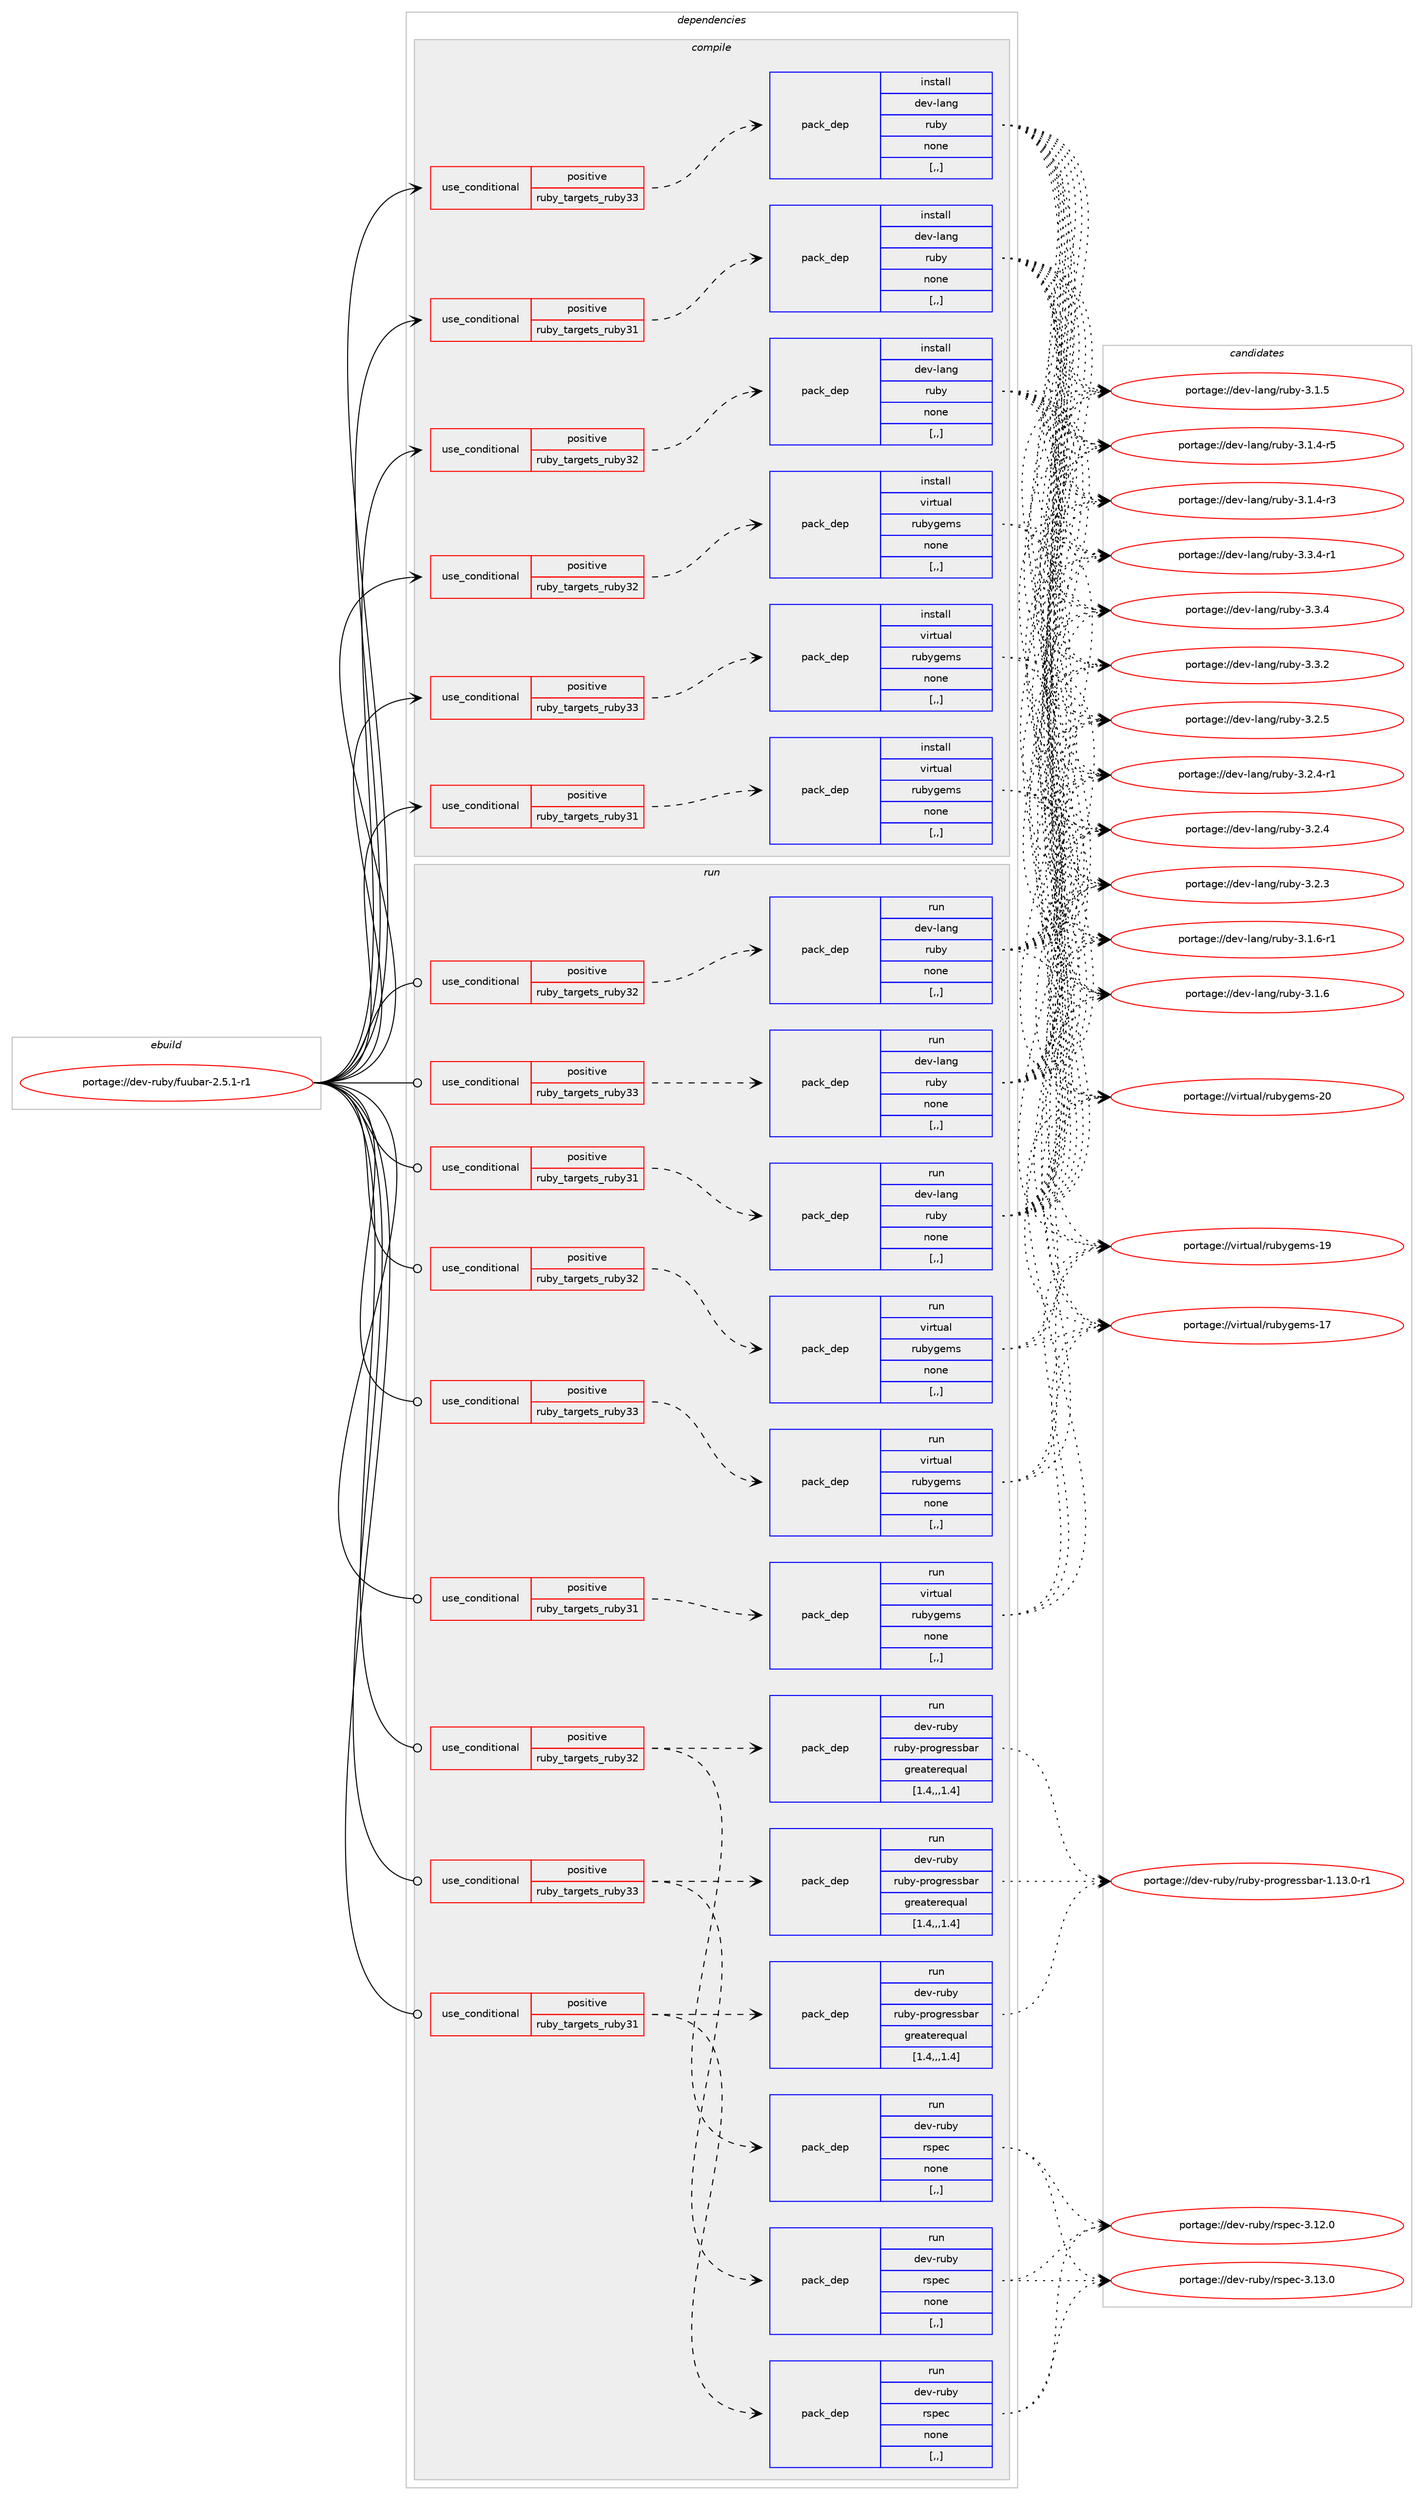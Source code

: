 digraph prolog {

# *************
# Graph options
# *************

newrank=true;
concentrate=true;
compound=true;
graph [rankdir=LR,fontname=Helvetica,fontsize=10,ranksep=1.5];#, ranksep=2.5, nodesep=0.2];
edge  [arrowhead=vee];
node  [fontname=Helvetica,fontsize=10];

# **********
# The ebuild
# **********

subgraph cluster_leftcol {
color=gray;
label=<<i>ebuild</i>>;
id [label="portage://dev-ruby/fuubar-2.5.1-r1", color=red, width=4, href="../dev-ruby/fuubar-2.5.1-r1.svg"];
}

# ****************
# The dependencies
# ****************

subgraph cluster_midcol {
color=gray;
label=<<i>dependencies</i>>;
subgraph cluster_compile {
fillcolor="#eeeeee";
style=filled;
label=<<i>compile</i>>;
subgraph cond48208 {
dependency184794 [label=<<TABLE BORDER="0" CELLBORDER="1" CELLSPACING="0" CELLPADDING="4"><TR><TD ROWSPAN="3" CELLPADDING="10">use_conditional</TD></TR><TR><TD>positive</TD></TR><TR><TD>ruby_targets_ruby31</TD></TR></TABLE>>, shape=none, color=red];
subgraph pack135257 {
dependency184795 [label=<<TABLE BORDER="0" CELLBORDER="1" CELLSPACING="0" CELLPADDING="4" WIDTH="220"><TR><TD ROWSPAN="6" CELLPADDING="30">pack_dep</TD></TR><TR><TD WIDTH="110">install</TD></TR><TR><TD>dev-lang</TD></TR><TR><TD>ruby</TD></TR><TR><TD>none</TD></TR><TR><TD>[,,]</TD></TR></TABLE>>, shape=none, color=blue];
}
dependency184794:e -> dependency184795:w [weight=20,style="dashed",arrowhead="vee"];
}
id:e -> dependency184794:w [weight=20,style="solid",arrowhead="vee"];
subgraph cond48209 {
dependency184796 [label=<<TABLE BORDER="0" CELLBORDER="1" CELLSPACING="0" CELLPADDING="4"><TR><TD ROWSPAN="3" CELLPADDING="10">use_conditional</TD></TR><TR><TD>positive</TD></TR><TR><TD>ruby_targets_ruby31</TD></TR></TABLE>>, shape=none, color=red];
subgraph pack135258 {
dependency184797 [label=<<TABLE BORDER="0" CELLBORDER="1" CELLSPACING="0" CELLPADDING="4" WIDTH="220"><TR><TD ROWSPAN="6" CELLPADDING="30">pack_dep</TD></TR><TR><TD WIDTH="110">install</TD></TR><TR><TD>virtual</TD></TR><TR><TD>rubygems</TD></TR><TR><TD>none</TD></TR><TR><TD>[,,]</TD></TR></TABLE>>, shape=none, color=blue];
}
dependency184796:e -> dependency184797:w [weight=20,style="dashed",arrowhead="vee"];
}
id:e -> dependency184796:w [weight=20,style="solid",arrowhead="vee"];
subgraph cond48210 {
dependency184798 [label=<<TABLE BORDER="0" CELLBORDER="1" CELLSPACING="0" CELLPADDING="4"><TR><TD ROWSPAN="3" CELLPADDING="10">use_conditional</TD></TR><TR><TD>positive</TD></TR><TR><TD>ruby_targets_ruby32</TD></TR></TABLE>>, shape=none, color=red];
subgraph pack135259 {
dependency184799 [label=<<TABLE BORDER="0" CELLBORDER="1" CELLSPACING="0" CELLPADDING="4" WIDTH="220"><TR><TD ROWSPAN="6" CELLPADDING="30">pack_dep</TD></TR><TR><TD WIDTH="110">install</TD></TR><TR><TD>dev-lang</TD></TR><TR><TD>ruby</TD></TR><TR><TD>none</TD></TR><TR><TD>[,,]</TD></TR></TABLE>>, shape=none, color=blue];
}
dependency184798:e -> dependency184799:w [weight=20,style="dashed",arrowhead="vee"];
}
id:e -> dependency184798:w [weight=20,style="solid",arrowhead="vee"];
subgraph cond48211 {
dependency184800 [label=<<TABLE BORDER="0" CELLBORDER="1" CELLSPACING="0" CELLPADDING="4"><TR><TD ROWSPAN="3" CELLPADDING="10">use_conditional</TD></TR><TR><TD>positive</TD></TR><TR><TD>ruby_targets_ruby32</TD></TR></TABLE>>, shape=none, color=red];
subgraph pack135260 {
dependency184801 [label=<<TABLE BORDER="0" CELLBORDER="1" CELLSPACING="0" CELLPADDING="4" WIDTH="220"><TR><TD ROWSPAN="6" CELLPADDING="30">pack_dep</TD></TR><TR><TD WIDTH="110">install</TD></TR><TR><TD>virtual</TD></TR><TR><TD>rubygems</TD></TR><TR><TD>none</TD></TR><TR><TD>[,,]</TD></TR></TABLE>>, shape=none, color=blue];
}
dependency184800:e -> dependency184801:w [weight=20,style="dashed",arrowhead="vee"];
}
id:e -> dependency184800:w [weight=20,style="solid",arrowhead="vee"];
subgraph cond48212 {
dependency184802 [label=<<TABLE BORDER="0" CELLBORDER="1" CELLSPACING="0" CELLPADDING="4"><TR><TD ROWSPAN="3" CELLPADDING="10">use_conditional</TD></TR><TR><TD>positive</TD></TR><TR><TD>ruby_targets_ruby33</TD></TR></TABLE>>, shape=none, color=red];
subgraph pack135261 {
dependency184803 [label=<<TABLE BORDER="0" CELLBORDER="1" CELLSPACING="0" CELLPADDING="4" WIDTH="220"><TR><TD ROWSPAN="6" CELLPADDING="30">pack_dep</TD></TR><TR><TD WIDTH="110">install</TD></TR><TR><TD>dev-lang</TD></TR><TR><TD>ruby</TD></TR><TR><TD>none</TD></TR><TR><TD>[,,]</TD></TR></TABLE>>, shape=none, color=blue];
}
dependency184802:e -> dependency184803:w [weight=20,style="dashed",arrowhead="vee"];
}
id:e -> dependency184802:w [weight=20,style="solid",arrowhead="vee"];
subgraph cond48213 {
dependency184804 [label=<<TABLE BORDER="0" CELLBORDER="1" CELLSPACING="0" CELLPADDING="4"><TR><TD ROWSPAN="3" CELLPADDING="10">use_conditional</TD></TR><TR><TD>positive</TD></TR><TR><TD>ruby_targets_ruby33</TD></TR></TABLE>>, shape=none, color=red];
subgraph pack135262 {
dependency184805 [label=<<TABLE BORDER="0" CELLBORDER="1" CELLSPACING="0" CELLPADDING="4" WIDTH="220"><TR><TD ROWSPAN="6" CELLPADDING="30">pack_dep</TD></TR><TR><TD WIDTH="110">install</TD></TR><TR><TD>virtual</TD></TR><TR><TD>rubygems</TD></TR><TR><TD>none</TD></TR><TR><TD>[,,]</TD></TR></TABLE>>, shape=none, color=blue];
}
dependency184804:e -> dependency184805:w [weight=20,style="dashed",arrowhead="vee"];
}
id:e -> dependency184804:w [weight=20,style="solid",arrowhead="vee"];
}
subgraph cluster_compileandrun {
fillcolor="#eeeeee";
style=filled;
label=<<i>compile and run</i>>;
}
subgraph cluster_run {
fillcolor="#eeeeee";
style=filled;
label=<<i>run</i>>;
subgraph cond48214 {
dependency184806 [label=<<TABLE BORDER="0" CELLBORDER="1" CELLSPACING="0" CELLPADDING="4"><TR><TD ROWSPAN="3" CELLPADDING="10">use_conditional</TD></TR><TR><TD>positive</TD></TR><TR><TD>ruby_targets_ruby31</TD></TR></TABLE>>, shape=none, color=red];
subgraph pack135263 {
dependency184807 [label=<<TABLE BORDER="0" CELLBORDER="1" CELLSPACING="0" CELLPADDING="4" WIDTH="220"><TR><TD ROWSPAN="6" CELLPADDING="30">pack_dep</TD></TR><TR><TD WIDTH="110">run</TD></TR><TR><TD>dev-lang</TD></TR><TR><TD>ruby</TD></TR><TR><TD>none</TD></TR><TR><TD>[,,]</TD></TR></TABLE>>, shape=none, color=blue];
}
dependency184806:e -> dependency184807:w [weight=20,style="dashed",arrowhead="vee"];
}
id:e -> dependency184806:w [weight=20,style="solid",arrowhead="odot"];
subgraph cond48215 {
dependency184808 [label=<<TABLE BORDER="0" CELLBORDER="1" CELLSPACING="0" CELLPADDING="4"><TR><TD ROWSPAN="3" CELLPADDING="10">use_conditional</TD></TR><TR><TD>positive</TD></TR><TR><TD>ruby_targets_ruby31</TD></TR></TABLE>>, shape=none, color=red];
subgraph pack135264 {
dependency184809 [label=<<TABLE BORDER="0" CELLBORDER="1" CELLSPACING="0" CELLPADDING="4" WIDTH="220"><TR><TD ROWSPAN="6" CELLPADDING="30">pack_dep</TD></TR><TR><TD WIDTH="110">run</TD></TR><TR><TD>dev-ruby</TD></TR><TR><TD>rspec</TD></TR><TR><TD>none</TD></TR><TR><TD>[,,]</TD></TR></TABLE>>, shape=none, color=blue];
}
dependency184808:e -> dependency184809:w [weight=20,style="dashed",arrowhead="vee"];
subgraph pack135265 {
dependency184810 [label=<<TABLE BORDER="0" CELLBORDER="1" CELLSPACING="0" CELLPADDING="4" WIDTH="220"><TR><TD ROWSPAN="6" CELLPADDING="30">pack_dep</TD></TR><TR><TD WIDTH="110">run</TD></TR><TR><TD>dev-ruby</TD></TR><TR><TD>ruby-progressbar</TD></TR><TR><TD>greaterequal</TD></TR><TR><TD>[1.4,,,1.4]</TD></TR></TABLE>>, shape=none, color=blue];
}
dependency184808:e -> dependency184810:w [weight=20,style="dashed",arrowhead="vee"];
}
id:e -> dependency184808:w [weight=20,style="solid",arrowhead="odot"];
subgraph cond48216 {
dependency184811 [label=<<TABLE BORDER="0" CELLBORDER="1" CELLSPACING="0" CELLPADDING="4"><TR><TD ROWSPAN="3" CELLPADDING="10">use_conditional</TD></TR><TR><TD>positive</TD></TR><TR><TD>ruby_targets_ruby31</TD></TR></TABLE>>, shape=none, color=red];
subgraph pack135266 {
dependency184812 [label=<<TABLE BORDER="0" CELLBORDER="1" CELLSPACING="0" CELLPADDING="4" WIDTH="220"><TR><TD ROWSPAN="6" CELLPADDING="30">pack_dep</TD></TR><TR><TD WIDTH="110">run</TD></TR><TR><TD>virtual</TD></TR><TR><TD>rubygems</TD></TR><TR><TD>none</TD></TR><TR><TD>[,,]</TD></TR></TABLE>>, shape=none, color=blue];
}
dependency184811:e -> dependency184812:w [weight=20,style="dashed",arrowhead="vee"];
}
id:e -> dependency184811:w [weight=20,style="solid",arrowhead="odot"];
subgraph cond48217 {
dependency184813 [label=<<TABLE BORDER="0" CELLBORDER="1" CELLSPACING="0" CELLPADDING="4"><TR><TD ROWSPAN="3" CELLPADDING="10">use_conditional</TD></TR><TR><TD>positive</TD></TR><TR><TD>ruby_targets_ruby32</TD></TR></TABLE>>, shape=none, color=red];
subgraph pack135267 {
dependency184814 [label=<<TABLE BORDER="0" CELLBORDER="1" CELLSPACING="0" CELLPADDING="4" WIDTH="220"><TR><TD ROWSPAN="6" CELLPADDING="30">pack_dep</TD></TR><TR><TD WIDTH="110">run</TD></TR><TR><TD>dev-lang</TD></TR><TR><TD>ruby</TD></TR><TR><TD>none</TD></TR><TR><TD>[,,]</TD></TR></TABLE>>, shape=none, color=blue];
}
dependency184813:e -> dependency184814:w [weight=20,style="dashed",arrowhead="vee"];
}
id:e -> dependency184813:w [weight=20,style="solid",arrowhead="odot"];
subgraph cond48218 {
dependency184815 [label=<<TABLE BORDER="0" CELLBORDER="1" CELLSPACING="0" CELLPADDING="4"><TR><TD ROWSPAN="3" CELLPADDING="10">use_conditional</TD></TR><TR><TD>positive</TD></TR><TR><TD>ruby_targets_ruby32</TD></TR></TABLE>>, shape=none, color=red];
subgraph pack135268 {
dependency184816 [label=<<TABLE BORDER="0" CELLBORDER="1" CELLSPACING="0" CELLPADDING="4" WIDTH="220"><TR><TD ROWSPAN="6" CELLPADDING="30">pack_dep</TD></TR><TR><TD WIDTH="110">run</TD></TR><TR><TD>dev-ruby</TD></TR><TR><TD>rspec</TD></TR><TR><TD>none</TD></TR><TR><TD>[,,]</TD></TR></TABLE>>, shape=none, color=blue];
}
dependency184815:e -> dependency184816:w [weight=20,style="dashed",arrowhead="vee"];
subgraph pack135269 {
dependency184817 [label=<<TABLE BORDER="0" CELLBORDER="1" CELLSPACING="0" CELLPADDING="4" WIDTH="220"><TR><TD ROWSPAN="6" CELLPADDING="30">pack_dep</TD></TR><TR><TD WIDTH="110">run</TD></TR><TR><TD>dev-ruby</TD></TR><TR><TD>ruby-progressbar</TD></TR><TR><TD>greaterequal</TD></TR><TR><TD>[1.4,,,1.4]</TD></TR></TABLE>>, shape=none, color=blue];
}
dependency184815:e -> dependency184817:w [weight=20,style="dashed",arrowhead="vee"];
}
id:e -> dependency184815:w [weight=20,style="solid",arrowhead="odot"];
subgraph cond48219 {
dependency184818 [label=<<TABLE BORDER="0" CELLBORDER="1" CELLSPACING="0" CELLPADDING="4"><TR><TD ROWSPAN="3" CELLPADDING="10">use_conditional</TD></TR><TR><TD>positive</TD></TR><TR><TD>ruby_targets_ruby32</TD></TR></TABLE>>, shape=none, color=red];
subgraph pack135270 {
dependency184819 [label=<<TABLE BORDER="0" CELLBORDER="1" CELLSPACING="0" CELLPADDING="4" WIDTH="220"><TR><TD ROWSPAN="6" CELLPADDING="30">pack_dep</TD></TR><TR><TD WIDTH="110">run</TD></TR><TR><TD>virtual</TD></TR><TR><TD>rubygems</TD></TR><TR><TD>none</TD></TR><TR><TD>[,,]</TD></TR></TABLE>>, shape=none, color=blue];
}
dependency184818:e -> dependency184819:w [weight=20,style="dashed",arrowhead="vee"];
}
id:e -> dependency184818:w [weight=20,style="solid",arrowhead="odot"];
subgraph cond48220 {
dependency184820 [label=<<TABLE BORDER="0" CELLBORDER="1" CELLSPACING="0" CELLPADDING="4"><TR><TD ROWSPAN="3" CELLPADDING="10">use_conditional</TD></TR><TR><TD>positive</TD></TR><TR><TD>ruby_targets_ruby33</TD></TR></TABLE>>, shape=none, color=red];
subgraph pack135271 {
dependency184821 [label=<<TABLE BORDER="0" CELLBORDER="1" CELLSPACING="0" CELLPADDING="4" WIDTH="220"><TR><TD ROWSPAN="6" CELLPADDING="30">pack_dep</TD></TR><TR><TD WIDTH="110">run</TD></TR><TR><TD>dev-lang</TD></TR><TR><TD>ruby</TD></TR><TR><TD>none</TD></TR><TR><TD>[,,]</TD></TR></TABLE>>, shape=none, color=blue];
}
dependency184820:e -> dependency184821:w [weight=20,style="dashed",arrowhead="vee"];
}
id:e -> dependency184820:w [weight=20,style="solid",arrowhead="odot"];
subgraph cond48221 {
dependency184822 [label=<<TABLE BORDER="0" CELLBORDER="1" CELLSPACING="0" CELLPADDING="4"><TR><TD ROWSPAN="3" CELLPADDING="10">use_conditional</TD></TR><TR><TD>positive</TD></TR><TR><TD>ruby_targets_ruby33</TD></TR></TABLE>>, shape=none, color=red];
subgraph pack135272 {
dependency184823 [label=<<TABLE BORDER="0" CELLBORDER="1" CELLSPACING="0" CELLPADDING="4" WIDTH="220"><TR><TD ROWSPAN="6" CELLPADDING="30">pack_dep</TD></TR><TR><TD WIDTH="110">run</TD></TR><TR><TD>dev-ruby</TD></TR><TR><TD>rspec</TD></TR><TR><TD>none</TD></TR><TR><TD>[,,]</TD></TR></TABLE>>, shape=none, color=blue];
}
dependency184822:e -> dependency184823:w [weight=20,style="dashed",arrowhead="vee"];
subgraph pack135273 {
dependency184824 [label=<<TABLE BORDER="0" CELLBORDER="1" CELLSPACING="0" CELLPADDING="4" WIDTH="220"><TR><TD ROWSPAN="6" CELLPADDING="30">pack_dep</TD></TR><TR><TD WIDTH="110">run</TD></TR><TR><TD>dev-ruby</TD></TR><TR><TD>ruby-progressbar</TD></TR><TR><TD>greaterequal</TD></TR><TR><TD>[1.4,,,1.4]</TD></TR></TABLE>>, shape=none, color=blue];
}
dependency184822:e -> dependency184824:w [weight=20,style="dashed",arrowhead="vee"];
}
id:e -> dependency184822:w [weight=20,style="solid",arrowhead="odot"];
subgraph cond48222 {
dependency184825 [label=<<TABLE BORDER="0" CELLBORDER="1" CELLSPACING="0" CELLPADDING="4"><TR><TD ROWSPAN="3" CELLPADDING="10">use_conditional</TD></TR><TR><TD>positive</TD></TR><TR><TD>ruby_targets_ruby33</TD></TR></TABLE>>, shape=none, color=red];
subgraph pack135274 {
dependency184826 [label=<<TABLE BORDER="0" CELLBORDER="1" CELLSPACING="0" CELLPADDING="4" WIDTH="220"><TR><TD ROWSPAN="6" CELLPADDING="30">pack_dep</TD></TR><TR><TD WIDTH="110">run</TD></TR><TR><TD>virtual</TD></TR><TR><TD>rubygems</TD></TR><TR><TD>none</TD></TR><TR><TD>[,,]</TD></TR></TABLE>>, shape=none, color=blue];
}
dependency184825:e -> dependency184826:w [weight=20,style="dashed",arrowhead="vee"];
}
id:e -> dependency184825:w [weight=20,style="solid",arrowhead="odot"];
}
}

# **************
# The candidates
# **************

subgraph cluster_choices {
rank=same;
color=gray;
label=<<i>candidates</i>>;

subgraph choice135257 {
color=black;
nodesep=1;
choice100101118451089711010347114117981214551465146524511449 [label="portage://dev-lang/ruby-3.3.4-r1", color=red, width=4,href="../dev-lang/ruby-3.3.4-r1.svg"];
choice10010111845108971101034711411798121455146514652 [label="portage://dev-lang/ruby-3.3.4", color=red, width=4,href="../dev-lang/ruby-3.3.4.svg"];
choice10010111845108971101034711411798121455146514650 [label="portage://dev-lang/ruby-3.3.2", color=red, width=4,href="../dev-lang/ruby-3.3.2.svg"];
choice10010111845108971101034711411798121455146504653 [label="portage://dev-lang/ruby-3.2.5", color=red, width=4,href="../dev-lang/ruby-3.2.5.svg"];
choice100101118451089711010347114117981214551465046524511449 [label="portage://dev-lang/ruby-3.2.4-r1", color=red, width=4,href="../dev-lang/ruby-3.2.4-r1.svg"];
choice10010111845108971101034711411798121455146504652 [label="portage://dev-lang/ruby-3.2.4", color=red, width=4,href="../dev-lang/ruby-3.2.4.svg"];
choice10010111845108971101034711411798121455146504651 [label="portage://dev-lang/ruby-3.2.3", color=red, width=4,href="../dev-lang/ruby-3.2.3.svg"];
choice100101118451089711010347114117981214551464946544511449 [label="portage://dev-lang/ruby-3.1.6-r1", color=red, width=4,href="../dev-lang/ruby-3.1.6-r1.svg"];
choice10010111845108971101034711411798121455146494654 [label="portage://dev-lang/ruby-3.1.6", color=red, width=4,href="../dev-lang/ruby-3.1.6.svg"];
choice10010111845108971101034711411798121455146494653 [label="portage://dev-lang/ruby-3.1.5", color=red, width=4,href="../dev-lang/ruby-3.1.5.svg"];
choice100101118451089711010347114117981214551464946524511453 [label="portage://dev-lang/ruby-3.1.4-r5", color=red, width=4,href="../dev-lang/ruby-3.1.4-r5.svg"];
choice100101118451089711010347114117981214551464946524511451 [label="portage://dev-lang/ruby-3.1.4-r3", color=red, width=4,href="../dev-lang/ruby-3.1.4-r3.svg"];
dependency184795:e -> choice100101118451089711010347114117981214551465146524511449:w [style=dotted,weight="100"];
dependency184795:e -> choice10010111845108971101034711411798121455146514652:w [style=dotted,weight="100"];
dependency184795:e -> choice10010111845108971101034711411798121455146514650:w [style=dotted,weight="100"];
dependency184795:e -> choice10010111845108971101034711411798121455146504653:w [style=dotted,weight="100"];
dependency184795:e -> choice100101118451089711010347114117981214551465046524511449:w [style=dotted,weight="100"];
dependency184795:e -> choice10010111845108971101034711411798121455146504652:w [style=dotted,weight="100"];
dependency184795:e -> choice10010111845108971101034711411798121455146504651:w [style=dotted,weight="100"];
dependency184795:e -> choice100101118451089711010347114117981214551464946544511449:w [style=dotted,weight="100"];
dependency184795:e -> choice10010111845108971101034711411798121455146494654:w [style=dotted,weight="100"];
dependency184795:e -> choice10010111845108971101034711411798121455146494653:w [style=dotted,weight="100"];
dependency184795:e -> choice100101118451089711010347114117981214551464946524511453:w [style=dotted,weight="100"];
dependency184795:e -> choice100101118451089711010347114117981214551464946524511451:w [style=dotted,weight="100"];
}
subgraph choice135258 {
color=black;
nodesep=1;
choice118105114116117971084711411798121103101109115455048 [label="portage://virtual/rubygems-20", color=red, width=4,href="../virtual/rubygems-20.svg"];
choice118105114116117971084711411798121103101109115454957 [label="portage://virtual/rubygems-19", color=red, width=4,href="../virtual/rubygems-19.svg"];
choice118105114116117971084711411798121103101109115454955 [label="portage://virtual/rubygems-17", color=red, width=4,href="../virtual/rubygems-17.svg"];
dependency184797:e -> choice118105114116117971084711411798121103101109115455048:w [style=dotted,weight="100"];
dependency184797:e -> choice118105114116117971084711411798121103101109115454957:w [style=dotted,weight="100"];
dependency184797:e -> choice118105114116117971084711411798121103101109115454955:w [style=dotted,weight="100"];
}
subgraph choice135259 {
color=black;
nodesep=1;
choice100101118451089711010347114117981214551465146524511449 [label="portage://dev-lang/ruby-3.3.4-r1", color=red, width=4,href="../dev-lang/ruby-3.3.4-r1.svg"];
choice10010111845108971101034711411798121455146514652 [label="portage://dev-lang/ruby-3.3.4", color=red, width=4,href="../dev-lang/ruby-3.3.4.svg"];
choice10010111845108971101034711411798121455146514650 [label="portage://dev-lang/ruby-3.3.2", color=red, width=4,href="../dev-lang/ruby-3.3.2.svg"];
choice10010111845108971101034711411798121455146504653 [label="portage://dev-lang/ruby-3.2.5", color=red, width=4,href="../dev-lang/ruby-3.2.5.svg"];
choice100101118451089711010347114117981214551465046524511449 [label="portage://dev-lang/ruby-3.2.4-r1", color=red, width=4,href="../dev-lang/ruby-3.2.4-r1.svg"];
choice10010111845108971101034711411798121455146504652 [label="portage://dev-lang/ruby-3.2.4", color=red, width=4,href="../dev-lang/ruby-3.2.4.svg"];
choice10010111845108971101034711411798121455146504651 [label="portage://dev-lang/ruby-3.2.3", color=red, width=4,href="../dev-lang/ruby-3.2.3.svg"];
choice100101118451089711010347114117981214551464946544511449 [label="portage://dev-lang/ruby-3.1.6-r1", color=red, width=4,href="../dev-lang/ruby-3.1.6-r1.svg"];
choice10010111845108971101034711411798121455146494654 [label="portage://dev-lang/ruby-3.1.6", color=red, width=4,href="../dev-lang/ruby-3.1.6.svg"];
choice10010111845108971101034711411798121455146494653 [label="portage://dev-lang/ruby-3.1.5", color=red, width=4,href="../dev-lang/ruby-3.1.5.svg"];
choice100101118451089711010347114117981214551464946524511453 [label="portage://dev-lang/ruby-3.1.4-r5", color=red, width=4,href="../dev-lang/ruby-3.1.4-r5.svg"];
choice100101118451089711010347114117981214551464946524511451 [label="portage://dev-lang/ruby-3.1.4-r3", color=red, width=4,href="../dev-lang/ruby-3.1.4-r3.svg"];
dependency184799:e -> choice100101118451089711010347114117981214551465146524511449:w [style=dotted,weight="100"];
dependency184799:e -> choice10010111845108971101034711411798121455146514652:w [style=dotted,weight="100"];
dependency184799:e -> choice10010111845108971101034711411798121455146514650:w [style=dotted,weight="100"];
dependency184799:e -> choice10010111845108971101034711411798121455146504653:w [style=dotted,weight="100"];
dependency184799:e -> choice100101118451089711010347114117981214551465046524511449:w [style=dotted,weight="100"];
dependency184799:e -> choice10010111845108971101034711411798121455146504652:w [style=dotted,weight="100"];
dependency184799:e -> choice10010111845108971101034711411798121455146504651:w [style=dotted,weight="100"];
dependency184799:e -> choice100101118451089711010347114117981214551464946544511449:w [style=dotted,weight="100"];
dependency184799:e -> choice10010111845108971101034711411798121455146494654:w [style=dotted,weight="100"];
dependency184799:e -> choice10010111845108971101034711411798121455146494653:w [style=dotted,weight="100"];
dependency184799:e -> choice100101118451089711010347114117981214551464946524511453:w [style=dotted,weight="100"];
dependency184799:e -> choice100101118451089711010347114117981214551464946524511451:w [style=dotted,weight="100"];
}
subgraph choice135260 {
color=black;
nodesep=1;
choice118105114116117971084711411798121103101109115455048 [label="portage://virtual/rubygems-20", color=red, width=4,href="../virtual/rubygems-20.svg"];
choice118105114116117971084711411798121103101109115454957 [label="portage://virtual/rubygems-19", color=red, width=4,href="../virtual/rubygems-19.svg"];
choice118105114116117971084711411798121103101109115454955 [label="portage://virtual/rubygems-17", color=red, width=4,href="../virtual/rubygems-17.svg"];
dependency184801:e -> choice118105114116117971084711411798121103101109115455048:w [style=dotted,weight="100"];
dependency184801:e -> choice118105114116117971084711411798121103101109115454957:w [style=dotted,weight="100"];
dependency184801:e -> choice118105114116117971084711411798121103101109115454955:w [style=dotted,weight="100"];
}
subgraph choice135261 {
color=black;
nodesep=1;
choice100101118451089711010347114117981214551465146524511449 [label="portage://dev-lang/ruby-3.3.4-r1", color=red, width=4,href="../dev-lang/ruby-3.3.4-r1.svg"];
choice10010111845108971101034711411798121455146514652 [label="portage://dev-lang/ruby-3.3.4", color=red, width=4,href="../dev-lang/ruby-3.3.4.svg"];
choice10010111845108971101034711411798121455146514650 [label="portage://dev-lang/ruby-3.3.2", color=red, width=4,href="../dev-lang/ruby-3.3.2.svg"];
choice10010111845108971101034711411798121455146504653 [label="portage://dev-lang/ruby-3.2.5", color=red, width=4,href="../dev-lang/ruby-3.2.5.svg"];
choice100101118451089711010347114117981214551465046524511449 [label="portage://dev-lang/ruby-3.2.4-r1", color=red, width=4,href="../dev-lang/ruby-3.2.4-r1.svg"];
choice10010111845108971101034711411798121455146504652 [label="portage://dev-lang/ruby-3.2.4", color=red, width=4,href="../dev-lang/ruby-3.2.4.svg"];
choice10010111845108971101034711411798121455146504651 [label="portage://dev-lang/ruby-3.2.3", color=red, width=4,href="../dev-lang/ruby-3.2.3.svg"];
choice100101118451089711010347114117981214551464946544511449 [label="portage://dev-lang/ruby-3.1.6-r1", color=red, width=4,href="../dev-lang/ruby-3.1.6-r1.svg"];
choice10010111845108971101034711411798121455146494654 [label="portage://dev-lang/ruby-3.1.6", color=red, width=4,href="../dev-lang/ruby-3.1.6.svg"];
choice10010111845108971101034711411798121455146494653 [label="portage://dev-lang/ruby-3.1.5", color=red, width=4,href="../dev-lang/ruby-3.1.5.svg"];
choice100101118451089711010347114117981214551464946524511453 [label="portage://dev-lang/ruby-3.1.4-r5", color=red, width=4,href="../dev-lang/ruby-3.1.4-r5.svg"];
choice100101118451089711010347114117981214551464946524511451 [label="portage://dev-lang/ruby-3.1.4-r3", color=red, width=4,href="../dev-lang/ruby-3.1.4-r3.svg"];
dependency184803:e -> choice100101118451089711010347114117981214551465146524511449:w [style=dotted,weight="100"];
dependency184803:e -> choice10010111845108971101034711411798121455146514652:w [style=dotted,weight="100"];
dependency184803:e -> choice10010111845108971101034711411798121455146514650:w [style=dotted,weight="100"];
dependency184803:e -> choice10010111845108971101034711411798121455146504653:w [style=dotted,weight="100"];
dependency184803:e -> choice100101118451089711010347114117981214551465046524511449:w [style=dotted,weight="100"];
dependency184803:e -> choice10010111845108971101034711411798121455146504652:w [style=dotted,weight="100"];
dependency184803:e -> choice10010111845108971101034711411798121455146504651:w [style=dotted,weight="100"];
dependency184803:e -> choice100101118451089711010347114117981214551464946544511449:w [style=dotted,weight="100"];
dependency184803:e -> choice10010111845108971101034711411798121455146494654:w [style=dotted,weight="100"];
dependency184803:e -> choice10010111845108971101034711411798121455146494653:w [style=dotted,weight="100"];
dependency184803:e -> choice100101118451089711010347114117981214551464946524511453:w [style=dotted,weight="100"];
dependency184803:e -> choice100101118451089711010347114117981214551464946524511451:w [style=dotted,weight="100"];
}
subgraph choice135262 {
color=black;
nodesep=1;
choice118105114116117971084711411798121103101109115455048 [label="portage://virtual/rubygems-20", color=red, width=4,href="../virtual/rubygems-20.svg"];
choice118105114116117971084711411798121103101109115454957 [label="portage://virtual/rubygems-19", color=red, width=4,href="../virtual/rubygems-19.svg"];
choice118105114116117971084711411798121103101109115454955 [label="portage://virtual/rubygems-17", color=red, width=4,href="../virtual/rubygems-17.svg"];
dependency184805:e -> choice118105114116117971084711411798121103101109115455048:w [style=dotted,weight="100"];
dependency184805:e -> choice118105114116117971084711411798121103101109115454957:w [style=dotted,weight="100"];
dependency184805:e -> choice118105114116117971084711411798121103101109115454955:w [style=dotted,weight="100"];
}
subgraph choice135263 {
color=black;
nodesep=1;
choice100101118451089711010347114117981214551465146524511449 [label="portage://dev-lang/ruby-3.3.4-r1", color=red, width=4,href="../dev-lang/ruby-3.3.4-r1.svg"];
choice10010111845108971101034711411798121455146514652 [label="portage://dev-lang/ruby-3.3.4", color=red, width=4,href="../dev-lang/ruby-3.3.4.svg"];
choice10010111845108971101034711411798121455146514650 [label="portage://dev-lang/ruby-3.3.2", color=red, width=4,href="../dev-lang/ruby-3.3.2.svg"];
choice10010111845108971101034711411798121455146504653 [label="portage://dev-lang/ruby-3.2.5", color=red, width=4,href="../dev-lang/ruby-3.2.5.svg"];
choice100101118451089711010347114117981214551465046524511449 [label="portage://dev-lang/ruby-3.2.4-r1", color=red, width=4,href="../dev-lang/ruby-3.2.4-r1.svg"];
choice10010111845108971101034711411798121455146504652 [label="portage://dev-lang/ruby-3.2.4", color=red, width=4,href="../dev-lang/ruby-3.2.4.svg"];
choice10010111845108971101034711411798121455146504651 [label="portage://dev-lang/ruby-3.2.3", color=red, width=4,href="../dev-lang/ruby-3.2.3.svg"];
choice100101118451089711010347114117981214551464946544511449 [label="portage://dev-lang/ruby-3.1.6-r1", color=red, width=4,href="../dev-lang/ruby-3.1.6-r1.svg"];
choice10010111845108971101034711411798121455146494654 [label="portage://dev-lang/ruby-3.1.6", color=red, width=4,href="../dev-lang/ruby-3.1.6.svg"];
choice10010111845108971101034711411798121455146494653 [label="portage://dev-lang/ruby-3.1.5", color=red, width=4,href="../dev-lang/ruby-3.1.5.svg"];
choice100101118451089711010347114117981214551464946524511453 [label="portage://dev-lang/ruby-3.1.4-r5", color=red, width=4,href="../dev-lang/ruby-3.1.4-r5.svg"];
choice100101118451089711010347114117981214551464946524511451 [label="portage://dev-lang/ruby-3.1.4-r3", color=red, width=4,href="../dev-lang/ruby-3.1.4-r3.svg"];
dependency184807:e -> choice100101118451089711010347114117981214551465146524511449:w [style=dotted,weight="100"];
dependency184807:e -> choice10010111845108971101034711411798121455146514652:w [style=dotted,weight="100"];
dependency184807:e -> choice10010111845108971101034711411798121455146514650:w [style=dotted,weight="100"];
dependency184807:e -> choice10010111845108971101034711411798121455146504653:w [style=dotted,weight="100"];
dependency184807:e -> choice100101118451089711010347114117981214551465046524511449:w [style=dotted,weight="100"];
dependency184807:e -> choice10010111845108971101034711411798121455146504652:w [style=dotted,weight="100"];
dependency184807:e -> choice10010111845108971101034711411798121455146504651:w [style=dotted,weight="100"];
dependency184807:e -> choice100101118451089711010347114117981214551464946544511449:w [style=dotted,weight="100"];
dependency184807:e -> choice10010111845108971101034711411798121455146494654:w [style=dotted,weight="100"];
dependency184807:e -> choice10010111845108971101034711411798121455146494653:w [style=dotted,weight="100"];
dependency184807:e -> choice100101118451089711010347114117981214551464946524511453:w [style=dotted,weight="100"];
dependency184807:e -> choice100101118451089711010347114117981214551464946524511451:w [style=dotted,weight="100"];
}
subgraph choice135264 {
color=black;
nodesep=1;
choice1001011184511411798121471141151121019945514649514648 [label="portage://dev-ruby/rspec-3.13.0", color=red, width=4,href="../dev-ruby/rspec-3.13.0.svg"];
choice1001011184511411798121471141151121019945514649504648 [label="portage://dev-ruby/rspec-3.12.0", color=red, width=4,href="../dev-ruby/rspec-3.12.0.svg"];
dependency184809:e -> choice1001011184511411798121471141151121019945514649514648:w [style=dotted,weight="100"];
dependency184809:e -> choice1001011184511411798121471141151121019945514649504648:w [style=dotted,weight="100"];
}
subgraph choice135265 {
color=black;
nodesep=1;
choice10010111845114117981214711411798121451121141111031141011151159897114454946495146484511449 [label="portage://dev-ruby/ruby-progressbar-1.13.0-r1", color=red, width=4,href="../dev-ruby/ruby-progressbar-1.13.0-r1.svg"];
dependency184810:e -> choice10010111845114117981214711411798121451121141111031141011151159897114454946495146484511449:w [style=dotted,weight="100"];
}
subgraph choice135266 {
color=black;
nodesep=1;
choice118105114116117971084711411798121103101109115455048 [label="portage://virtual/rubygems-20", color=red, width=4,href="../virtual/rubygems-20.svg"];
choice118105114116117971084711411798121103101109115454957 [label="portage://virtual/rubygems-19", color=red, width=4,href="../virtual/rubygems-19.svg"];
choice118105114116117971084711411798121103101109115454955 [label="portage://virtual/rubygems-17", color=red, width=4,href="../virtual/rubygems-17.svg"];
dependency184812:e -> choice118105114116117971084711411798121103101109115455048:w [style=dotted,weight="100"];
dependency184812:e -> choice118105114116117971084711411798121103101109115454957:w [style=dotted,weight="100"];
dependency184812:e -> choice118105114116117971084711411798121103101109115454955:w [style=dotted,weight="100"];
}
subgraph choice135267 {
color=black;
nodesep=1;
choice100101118451089711010347114117981214551465146524511449 [label="portage://dev-lang/ruby-3.3.4-r1", color=red, width=4,href="../dev-lang/ruby-3.3.4-r1.svg"];
choice10010111845108971101034711411798121455146514652 [label="portage://dev-lang/ruby-3.3.4", color=red, width=4,href="../dev-lang/ruby-3.3.4.svg"];
choice10010111845108971101034711411798121455146514650 [label="portage://dev-lang/ruby-3.3.2", color=red, width=4,href="../dev-lang/ruby-3.3.2.svg"];
choice10010111845108971101034711411798121455146504653 [label="portage://dev-lang/ruby-3.2.5", color=red, width=4,href="../dev-lang/ruby-3.2.5.svg"];
choice100101118451089711010347114117981214551465046524511449 [label="portage://dev-lang/ruby-3.2.4-r1", color=red, width=4,href="../dev-lang/ruby-3.2.4-r1.svg"];
choice10010111845108971101034711411798121455146504652 [label="portage://dev-lang/ruby-3.2.4", color=red, width=4,href="../dev-lang/ruby-3.2.4.svg"];
choice10010111845108971101034711411798121455146504651 [label="portage://dev-lang/ruby-3.2.3", color=red, width=4,href="../dev-lang/ruby-3.2.3.svg"];
choice100101118451089711010347114117981214551464946544511449 [label="portage://dev-lang/ruby-3.1.6-r1", color=red, width=4,href="../dev-lang/ruby-3.1.6-r1.svg"];
choice10010111845108971101034711411798121455146494654 [label="portage://dev-lang/ruby-3.1.6", color=red, width=4,href="../dev-lang/ruby-3.1.6.svg"];
choice10010111845108971101034711411798121455146494653 [label="portage://dev-lang/ruby-3.1.5", color=red, width=4,href="../dev-lang/ruby-3.1.5.svg"];
choice100101118451089711010347114117981214551464946524511453 [label="portage://dev-lang/ruby-3.1.4-r5", color=red, width=4,href="../dev-lang/ruby-3.1.4-r5.svg"];
choice100101118451089711010347114117981214551464946524511451 [label="portage://dev-lang/ruby-3.1.4-r3", color=red, width=4,href="../dev-lang/ruby-3.1.4-r3.svg"];
dependency184814:e -> choice100101118451089711010347114117981214551465146524511449:w [style=dotted,weight="100"];
dependency184814:e -> choice10010111845108971101034711411798121455146514652:w [style=dotted,weight="100"];
dependency184814:e -> choice10010111845108971101034711411798121455146514650:w [style=dotted,weight="100"];
dependency184814:e -> choice10010111845108971101034711411798121455146504653:w [style=dotted,weight="100"];
dependency184814:e -> choice100101118451089711010347114117981214551465046524511449:w [style=dotted,weight="100"];
dependency184814:e -> choice10010111845108971101034711411798121455146504652:w [style=dotted,weight="100"];
dependency184814:e -> choice10010111845108971101034711411798121455146504651:w [style=dotted,weight="100"];
dependency184814:e -> choice100101118451089711010347114117981214551464946544511449:w [style=dotted,weight="100"];
dependency184814:e -> choice10010111845108971101034711411798121455146494654:w [style=dotted,weight="100"];
dependency184814:e -> choice10010111845108971101034711411798121455146494653:w [style=dotted,weight="100"];
dependency184814:e -> choice100101118451089711010347114117981214551464946524511453:w [style=dotted,weight="100"];
dependency184814:e -> choice100101118451089711010347114117981214551464946524511451:w [style=dotted,weight="100"];
}
subgraph choice135268 {
color=black;
nodesep=1;
choice1001011184511411798121471141151121019945514649514648 [label="portage://dev-ruby/rspec-3.13.0", color=red, width=4,href="../dev-ruby/rspec-3.13.0.svg"];
choice1001011184511411798121471141151121019945514649504648 [label="portage://dev-ruby/rspec-3.12.0", color=red, width=4,href="../dev-ruby/rspec-3.12.0.svg"];
dependency184816:e -> choice1001011184511411798121471141151121019945514649514648:w [style=dotted,weight="100"];
dependency184816:e -> choice1001011184511411798121471141151121019945514649504648:w [style=dotted,weight="100"];
}
subgraph choice135269 {
color=black;
nodesep=1;
choice10010111845114117981214711411798121451121141111031141011151159897114454946495146484511449 [label="portage://dev-ruby/ruby-progressbar-1.13.0-r1", color=red, width=4,href="../dev-ruby/ruby-progressbar-1.13.0-r1.svg"];
dependency184817:e -> choice10010111845114117981214711411798121451121141111031141011151159897114454946495146484511449:w [style=dotted,weight="100"];
}
subgraph choice135270 {
color=black;
nodesep=1;
choice118105114116117971084711411798121103101109115455048 [label="portage://virtual/rubygems-20", color=red, width=4,href="../virtual/rubygems-20.svg"];
choice118105114116117971084711411798121103101109115454957 [label="portage://virtual/rubygems-19", color=red, width=4,href="../virtual/rubygems-19.svg"];
choice118105114116117971084711411798121103101109115454955 [label="portage://virtual/rubygems-17", color=red, width=4,href="../virtual/rubygems-17.svg"];
dependency184819:e -> choice118105114116117971084711411798121103101109115455048:w [style=dotted,weight="100"];
dependency184819:e -> choice118105114116117971084711411798121103101109115454957:w [style=dotted,weight="100"];
dependency184819:e -> choice118105114116117971084711411798121103101109115454955:w [style=dotted,weight="100"];
}
subgraph choice135271 {
color=black;
nodesep=1;
choice100101118451089711010347114117981214551465146524511449 [label="portage://dev-lang/ruby-3.3.4-r1", color=red, width=4,href="../dev-lang/ruby-3.3.4-r1.svg"];
choice10010111845108971101034711411798121455146514652 [label="portage://dev-lang/ruby-3.3.4", color=red, width=4,href="../dev-lang/ruby-3.3.4.svg"];
choice10010111845108971101034711411798121455146514650 [label="portage://dev-lang/ruby-3.3.2", color=red, width=4,href="../dev-lang/ruby-3.3.2.svg"];
choice10010111845108971101034711411798121455146504653 [label="portage://dev-lang/ruby-3.2.5", color=red, width=4,href="../dev-lang/ruby-3.2.5.svg"];
choice100101118451089711010347114117981214551465046524511449 [label="portage://dev-lang/ruby-3.2.4-r1", color=red, width=4,href="../dev-lang/ruby-3.2.4-r1.svg"];
choice10010111845108971101034711411798121455146504652 [label="portage://dev-lang/ruby-3.2.4", color=red, width=4,href="../dev-lang/ruby-3.2.4.svg"];
choice10010111845108971101034711411798121455146504651 [label="portage://dev-lang/ruby-3.2.3", color=red, width=4,href="../dev-lang/ruby-3.2.3.svg"];
choice100101118451089711010347114117981214551464946544511449 [label="portage://dev-lang/ruby-3.1.6-r1", color=red, width=4,href="../dev-lang/ruby-3.1.6-r1.svg"];
choice10010111845108971101034711411798121455146494654 [label="portage://dev-lang/ruby-3.1.6", color=red, width=4,href="../dev-lang/ruby-3.1.6.svg"];
choice10010111845108971101034711411798121455146494653 [label="portage://dev-lang/ruby-3.1.5", color=red, width=4,href="../dev-lang/ruby-3.1.5.svg"];
choice100101118451089711010347114117981214551464946524511453 [label="portage://dev-lang/ruby-3.1.4-r5", color=red, width=4,href="../dev-lang/ruby-3.1.4-r5.svg"];
choice100101118451089711010347114117981214551464946524511451 [label="portage://dev-lang/ruby-3.1.4-r3", color=red, width=4,href="../dev-lang/ruby-3.1.4-r3.svg"];
dependency184821:e -> choice100101118451089711010347114117981214551465146524511449:w [style=dotted,weight="100"];
dependency184821:e -> choice10010111845108971101034711411798121455146514652:w [style=dotted,weight="100"];
dependency184821:e -> choice10010111845108971101034711411798121455146514650:w [style=dotted,weight="100"];
dependency184821:e -> choice10010111845108971101034711411798121455146504653:w [style=dotted,weight="100"];
dependency184821:e -> choice100101118451089711010347114117981214551465046524511449:w [style=dotted,weight="100"];
dependency184821:e -> choice10010111845108971101034711411798121455146504652:w [style=dotted,weight="100"];
dependency184821:e -> choice10010111845108971101034711411798121455146504651:w [style=dotted,weight="100"];
dependency184821:e -> choice100101118451089711010347114117981214551464946544511449:w [style=dotted,weight="100"];
dependency184821:e -> choice10010111845108971101034711411798121455146494654:w [style=dotted,weight="100"];
dependency184821:e -> choice10010111845108971101034711411798121455146494653:w [style=dotted,weight="100"];
dependency184821:e -> choice100101118451089711010347114117981214551464946524511453:w [style=dotted,weight="100"];
dependency184821:e -> choice100101118451089711010347114117981214551464946524511451:w [style=dotted,weight="100"];
}
subgraph choice135272 {
color=black;
nodesep=1;
choice1001011184511411798121471141151121019945514649514648 [label="portage://dev-ruby/rspec-3.13.0", color=red, width=4,href="../dev-ruby/rspec-3.13.0.svg"];
choice1001011184511411798121471141151121019945514649504648 [label="portage://dev-ruby/rspec-3.12.0", color=red, width=4,href="../dev-ruby/rspec-3.12.0.svg"];
dependency184823:e -> choice1001011184511411798121471141151121019945514649514648:w [style=dotted,weight="100"];
dependency184823:e -> choice1001011184511411798121471141151121019945514649504648:w [style=dotted,weight="100"];
}
subgraph choice135273 {
color=black;
nodesep=1;
choice10010111845114117981214711411798121451121141111031141011151159897114454946495146484511449 [label="portage://dev-ruby/ruby-progressbar-1.13.0-r1", color=red, width=4,href="../dev-ruby/ruby-progressbar-1.13.0-r1.svg"];
dependency184824:e -> choice10010111845114117981214711411798121451121141111031141011151159897114454946495146484511449:w [style=dotted,weight="100"];
}
subgraph choice135274 {
color=black;
nodesep=1;
choice118105114116117971084711411798121103101109115455048 [label="portage://virtual/rubygems-20", color=red, width=4,href="../virtual/rubygems-20.svg"];
choice118105114116117971084711411798121103101109115454957 [label="portage://virtual/rubygems-19", color=red, width=4,href="../virtual/rubygems-19.svg"];
choice118105114116117971084711411798121103101109115454955 [label="portage://virtual/rubygems-17", color=red, width=4,href="../virtual/rubygems-17.svg"];
dependency184826:e -> choice118105114116117971084711411798121103101109115455048:w [style=dotted,weight="100"];
dependency184826:e -> choice118105114116117971084711411798121103101109115454957:w [style=dotted,weight="100"];
dependency184826:e -> choice118105114116117971084711411798121103101109115454955:w [style=dotted,weight="100"];
}
}

}

